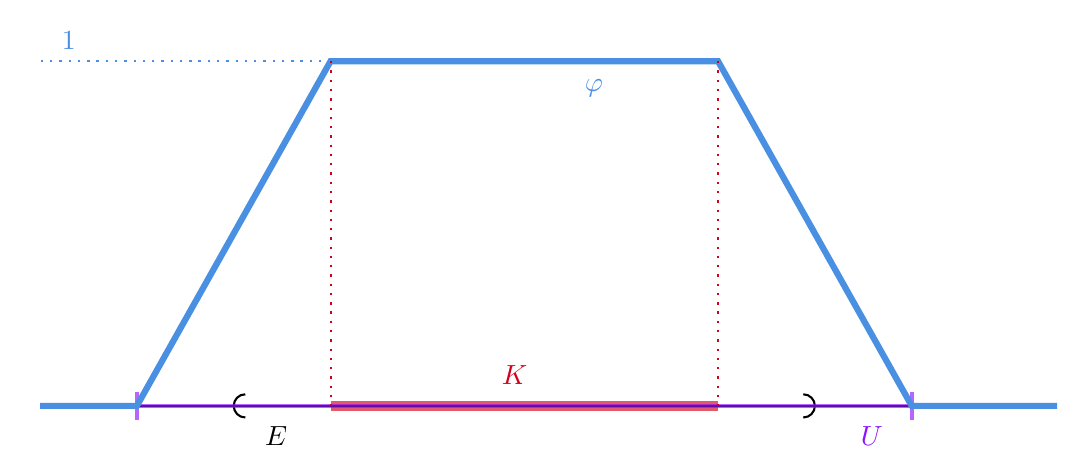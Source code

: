 

\tikzset{every picture/.style={line width=0.75pt}} %set default line width to 0.75pt        

\begin{tikzpicture}[x=0.75pt,y=0.75pt,yscale=-1,xscale=1]
%uncomment if require: \path (0,300); %set diagram left start at 0, and has height of 300

%Straight Lines [id:da3965910987726231] 
\draw    (20,230.72) -- (510,230.72) ;
%Straight Lines [id:da4009915020269945] 
\draw [color={rgb, 255:red, 208; green, 2; blue, 27 }  ,draw opacity=0.65 ][fill={rgb, 255:red, 208; green, 2; blue, 27 }  ,fill opacity=1 ][line width=3.75]    (160,230.72) -- (346.67,230.72) ;
%Straight Lines [id:da44297607097165415] 
\draw [line width=0.75]    (113.33,230.72) -- (393.33,230.72) ;
\draw [shift={(393.33,230.72)}, rotate = 180] [color={rgb, 255:red, 0; green, 0; blue, 0 }  ][line width=0.75]      (5.59,-5.59) .. controls (2.5,-5.59) and (0,-3.09) .. (0,0) .. controls (0,3.09) and (2.5,5.59) .. (5.59,5.59) ;
\draw [shift={(113.33,230.72)}, rotate = 0] [color={rgb, 255:red, 0; green, 0; blue, 0 }  ][line width=0.75]      (5.59,-5.59) .. controls (2.5,-5.59) and (0,-3.09) .. (0,0) .. controls (0,3.09) and (2.5,5.59) .. (5.59,5.59) ;
%Straight Lines [id:da09002804097538131] 
\draw [color={rgb, 255:red, 144; green, 19; blue, 254 }  ,draw opacity=0.65 ][fill={rgb, 255:red, 144; green, 19; blue, 254 }  ,fill opacity=1 ][line width=1.5]    (66.67,230.72) -- (440,230.72) ;
\draw [shift={(440,230.72)}, rotate = 180] [color={rgb, 255:red, 144; green, 19; blue, 254 }  ,draw opacity=0.65 ][line width=1.5]    (0,6.71) -- (0,-6.71)   ;
\draw [shift={(66.67,230.72)}, rotate = 180] [color={rgb, 255:red, 144; green, 19; blue, 254 }  ,draw opacity=0.65 ][line width=1.5]    (0,6.71) -- (0,-6.71)   ;
%Straight Lines [id:da8673358856748661] 
\draw [color={rgb, 255:red, 74; green, 144; blue, 226 }  ,draw opacity=1 ][line width=2.25]    (20,230.72) -- (66.67,230.72) -- (160,64.64) -- (346.67,64.64) -- (440,230.72) -- (510,230.72) ;
%Straight Lines [id:da7029234521695775] 
\draw [color={rgb, 255:red, 74; green, 144; blue, 226 }  ,draw opacity=1 ] [dash pattern={on 0.84pt off 2.51pt}]  (160,64.64) -- (20,64.64) ;
%Straight Lines [id:da15474017698585407] 
\draw [color={rgb, 255:red, 208; green, 2; blue, 27 }  ,draw opacity=1 ] [dash pattern={on 0.84pt off 2.51pt}]  (160,64.64) -- (160,230.72) ;
%Straight Lines [id:da9821160247046214] 
\draw [color={rgb, 255:red, 208; green, 2; blue, 27 }  ,draw opacity=1 ] [dash pattern={on 0.84pt off 2.51pt}]  (346.67,64.64) -- (346.67,230.72) ;

% Text Node
\draw (127,239) node [anchor=north west][inner sep=0.75pt]   [align=left] {$\displaystyle E$};
% Text Node
\draw (241,210) node [anchor=north west][inner sep=0.75pt]   [align=left] {$\displaystyle \textcolor[rgb]{0.82,0.01,0.11}{K}$};
% Text Node
\draw (414,239) node [anchor=north west][inner sep=0.75pt]   [align=left] {$\displaystyle \textcolor[rgb]{0.56,0.07,1}{U}$};
% Text Node
\draw (29,49) node [anchor=north west][inner sep=0.75pt]  [color={rgb, 255:red, 74; green, 144; blue, 226 }  ,opacity=1 ] [align=left] {$\displaystyle 1$};
% Text Node
\draw (281,72) node [anchor=north west][inner sep=0.75pt]   [align=left] {$\displaystyle \textcolor[rgb]{0.29,0.56,0.89}{\varphi }$};


\end{tikzpicture}
